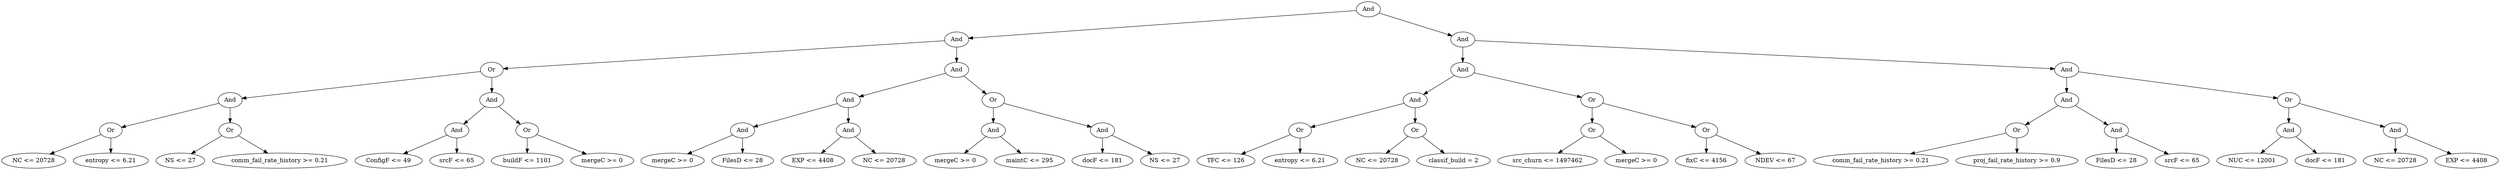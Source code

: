 digraph G {
	graph [bb="0,0,4872.2,396",
		dpi=78
	];
	node [label="\N"];
	1	 [height=0.5,
		label=And,
		pos="2469.1,378",
		width=0.75];
	2	 [height=0.5,
		label=And,
		pos="1858.1,306",
		width=0.75];
	1 -> 2	 [pos="e,1884.5,310.03 2442.4,373.95 2344.9,362.77 2007,324.05 1894.7,311.19"];
	3	 [height=0.5,
		label=And,
		pos="2935.1,306",
		width=0.75];
	1 -> 3	 [pos="e,2908.9,310.93 2495.1,373.09 2573.7,361.29 2808.3,326.04 2898.9,312.44"];
	4	 [height=0.5,
		label=Or,
		pos="954.09,234",
		width=0.75];
	2 -> 4	 [pos="e,981.04,237.09 1831,302.91 1701.1,292.84 1141,249.47 991.12,237.87"];
	5	 [height=0.5,
		label=And,
		pos="1858.1,234",
		width=0.75];
	2 -> 5	 [pos="e,1858.1,252.1 1858.1,287.7 1858.1,279.98 1858.1,270.71 1858.1,262.11"];
	8	 [height=0.5,
		label=And,
		pos="441.09,162",
		width=0.75];
	4 -> 8	 [pos="e,467.49,166.6 927.95,229.43 843.14,217.86 575.52,181.34 477.51,167.97"];
	9	 [height=0.5,
		label=And,
		pos="954.09,162",
		width=0.75];
	4 -> 9	 [pos="e,954.09,180.1 954.09,215.7 954.09,207.98 954.09,198.71 954.09,190.11"];
	16	 [height=0.5,
		label=Or,
		pos="210.09,90",
		width=0.75];
	8 -> 16	 [pos="e,234.4,98.365 416.81,153.64 375.48,141.12 291.36,115.62 244.16,101.32"];
	17	 [height=0.5,
		label=Or,
		pos="441.09,90",
		width=0.75];
	8 -> 17	 [pos="e,441.09,108.1 441.09,143.7 441.09,135.98 441.09,126.71 441.09,118.11"];
	32	 [height=0.5,
		label="NC <= 20728",
		pos="61.095,18",
		width=1.6971];
	16 -> 32	 [pos="e,92.265,33.644 188.75,78.971 166.05,68.306 129.61,51.187 101.46,37.964"];
	33	 [height=0.5,
		label="entropy <= 6.21",
		pos="210.09,18",
		width=1.9318];
	16 -> 33	 [pos="e,210.09,36.104 210.09,71.697 210.09,63.983 210.09,54.712 210.09,46.112"];
	34	 [height=0.5,
		label="NS <= 27",
		pos="344.09,18",
		width=1.2999];
	17 -> 34	 [pos="e,365.15,34.194 423.3,76.161 409.33,66.078 389.58,51.826 373.3,40.076"];
	35	 [height=0.5,
		label="comm_fail_rate_history >= 0.21",
		pos="537.09,18",
		width=3.5566];
	17 -> 35	 [pos="e,514.16,35.722 458.7,76.161 471.86,66.57 490.18,53.207 505.81,41.813"];
	18	 [height=0.5,
		label=And,
		pos="885.09,90",
		width=0.75];
	9 -> 18	 [pos="e,899.37,105.49 939.8,146.5 930.18,136.73 917.32,123.69 906.48,112.7"];
	19	 [height=0.5,
		label=Or,
		pos="1023.1,90",
		width=0.75];
	9 -> 19	 [pos="e,1008.8,105.49 968.39,146.5 978.01,136.73 990.87,123.69 1001.7,112.7"];
	36	 [height=0.5,
		label="ConfigF <= 49",
		pos="749.09,18",
		width=1.8234];
	18 -> 36	 [pos="e,778.54,34.154 864.44,78.369 844.14,67.923 812.68,51.729 787.74,38.891"];
	37	 [height=0.5,
		label="srcF <= 65",
		pos="885.09,18",
		width=1.4443];
	18 -> 37	 [pos="e,885.09,36.104 885.09,71.697 885.09,63.983 885.09,54.712 885.09,46.112"];
	38	 [height=0.5,
		label="buildF <= 1101",
		pos="1023.1,18",
		width=1.8776];
	19 -> 38	 [pos="e,1023.1,36.104 1023.1,71.697 1023.1,63.983 1023.1,54.712 1023.1,46.112"];
	39	 [height=0.5,
		label="mergeC >= 0",
		pos="1168.1,18",
		width=1.6429];
	19 -> 39	 [pos="e,1138,33.512 1044.5,78.671 1066.6,67.989 1101.7,51.069 1128.8,37.969"];
	10	 [height=0.5,
		label=And,
		pos="1648.1,162",
		width=0.75];
	5 -> 10	 [pos="e,1671.7,170.86 1834.4,225.11 1797,212.63 1724,188.3 1681.3,174.08"];
	11	 [height=0.5,
		label=Or,
		pos="1929.1,162",
		width=0.75];
	5 -> 11	 [pos="e,1914.4,177.49 1872.8,218.5 1882.7,208.73 1895.9,195.69 1907.1,184.7"];
	20	 [height=0.5,
		label=And,
		pos="1440.1,90",
		width=0.75];
	10 -> 20	 [pos="e,1463.7,98.936 1624.2,152.97 1587.1,140.47 1515.3,116.32 1473.2,102.14"];
	21	 [height=0.5,
		label=And,
		pos="1648.1,90",
		width=0.75];
	10 -> 21	 [pos="e,1648.1,108.1 1648.1,143.7 1648.1,135.98 1648.1,126.71 1648.1,118.11"];
	40	 [height=0.5,
		label="mergeC >= 0",
		pos="1304.1,18",
		width=1.6429];
	20 -> 40	 [pos="e,1332.8,33.766 1419.4,78.369 1398.9,67.775 1366.8,51.268 1341.7,38.346"];
	41	 [height=0.5,
		label="FilesD <= 28",
		pos="1440.1,18",
		width=1.6249];
	20 -> 41	 [pos="e,1440.1,36.104 1440.1,71.697 1440.1,63.983 1440.1,54.712 1440.1,46.112"];
	42	 [height=0.5,
		label="EXP <= 4408",
		pos="1578.1,18",
		width=1.6971];
	21 -> 42	 [pos="e,1594.5,35.448 1633.6,74.496 1624.4,65.344 1612.4,53.306 1601.9,42.781"];
	43	 [height=0.5,
		label="NC <= 20728",
		pos="1718.1,18",
		width=1.6971];
	21 -> 43	 [pos="e,1701.6,35.448 1662.6,74.496 1671.8,65.344 1683.8,53.306 1694.3,42.781"];
	22	 [height=0.5,
		label=And,
		pos="1929.1,90",
		width=0.75];
	11 -> 22	 [pos="e,1929.1,108.1 1929.1,143.7 1929.1,135.98 1929.1,126.71 1929.1,118.11"];
	23	 [height=0.5,
		label=And,
		pos="2142.1,90",
		width=0.75];
	11 -> 23	 [pos="e,2118.4,98.793 1952.7,153.24 1990.7,140.76 2065.5,116.18 2108.9,101.93"];
	44	 [height=0.5,
		label="mergeC >= 0",
		pos="1856.1,18",
		width=1.6429];
	22 -> 44	 [pos="e,1873.1,35.354 1914.3,74.834 1904.6,65.551 1891.8,53.193 1880.6,42.464"];
	45	 [height=0.5,
		label="maintC <= 295",
		pos="1999.1,18",
		width=1.8234];
	22 -> 45	 [pos="e,1982.6,35.448 1943.6,74.496 1952.8,65.344 1964.8,53.306 1975.3,42.781"];
	46	 [height=0.5,
		label="docF <= 181",
		pos="2142.1,18",
		width=1.6429];
	23 -> 46	 [pos="e,2142.1,36.104 2142.1,71.697 2142.1,63.983 2142.1,54.712 2142.1,46.112"];
	47	 [height=0.5,
		label="NS <= 27",
		pos="2266.1,18",
		width=1.2999];
	23 -> 47	 [pos="e,2240.6,33.371 2162,77.753 2180.8,67.155 2209.3,51.056 2231.7,38.389"];
	6	 [height=0.5,
		label=And,
		pos="2935.1,234",
		width=0.75];
	3 -> 6	 [pos="e,2935.1,252.1 2935.1,287.7 2935.1,279.98 2935.1,270.71 2935.1,262.11"];
	7	 [height=0.5,
		label=And,
		pos="4026.1,234",
		width=0.75];
	3 -> 7	 [pos="e,3999.1,236.73 2961.8,303.29 3108.7,293.86 3818.2,248.34 3989.1,237.38"];
	12	 [height=0.5,
		label=And,
		pos="2758.1,162",
		width=0.75];
	6 -> 12	 [pos="e,2780.8,171.97 2912.3,223.99 2881.3,211.71 2825.4,189.63 2790.2,175.68"];
	13	 [height=0.5,
		label=Or,
		pos="3102.1,162",
		width=0.75];
	6 -> 13	 [pos="e,3079.8,172.33 2957.3,223.7 2986.3,211.52 3037.5,190.07 3070.6,176.2"];
	24	 [height=0.5,
		label=Or,
		pos="2533.1,90",
		width=0.75];
	12 -> 24	 [pos="e,2557,98.437 2734,153.51 2693.8,140.98 2612.7,115.76 2566.8,101.48"];
	25	 [height=0.5,
		label=Or,
		pos="2758.1,90",
		width=0.75];
	12 -> 25	 [pos="e,2758.1,108.1 2758.1,143.7 2758.1,135.98 2758.1,126.71 2758.1,118.11"];
	48	 [height=0.5,
		label="TFC <= 126",
		pos="2388.1,18",
		width=1.5887];
	24 -> 48	 [pos="e,2417.9,33.383 2511.7,78.671 2489.5,67.955 2454.3,50.961 2427.1,37.844"];
	49	 [height=0.5,
		label="entropy <= 6.21",
		pos="2533.1,18",
		width=1.9318];
	24 -> 49	 [pos="e,2533.1,36.104 2533.1,71.697 2533.1,63.983 2533.1,54.712 2533.1,46.112"];
	50	 [height=0.5,
		label="NC <= 20728",
		pos="2682.1,18",
		width=1.6971];
	25 -> 50	 [pos="e,2699.9,35.354 2742.7,74.834 2732.5,65.462 2719,52.955 2707.2,42.155"];
	51	 [height=0.5,
		label="classif_build = 2",
		pos="2833.1,18",
		width=1.9859];
	25 -> 51	 [pos="e,2815.3,35.606 2773.3,74.834 2783.1,65.616 2796.3,53.366 2807.7,42.689"];
	26	 [height=0.5,
		label=Or,
		pos="3102.1,90",
		width=0.75];
	13 -> 26	 [pos="e,3102.1,108.1 3102.1,143.7 3102.1,135.98 3102.1,126.71 3102.1,118.11"];
	27	 [height=0.5,
		label=Or,
		pos="3324.1,90",
		width=0.75];
	13 -> 27	 [pos="e,3300.3,98.509 3126.3,153.38 3166.1,140.82 3245.5,115.79 3290.7,101.54"];
	52	 [height=0.5,
		label="src_churn <= 1497462",
		pos="3016.1,18",
		width=2.5998];
	26 -> 52	 [pos="e,3036.6,35.667 3085.5,75.503 3074,66.094 3058.2,53.299 3044.7,42.264"];
	53	 [height=0.5,
		label="mergeC >= 0",
		pos="3187.1,18",
		width=1.6429];
	26 -> 53	 [pos="e,3167.5,35.158 3118.5,75.503 3130.1,65.962 3145.9,52.94 3159.4,41.802"];
	54	 [height=0.5,
		label="fixC <= 4156",
		pos="3324.1,18",
		width=1.661];
	27 -> 54	 [pos="e,3324.1,36.104 3324.1,71.697 3324.1,63.983 3324.1,54.712 3324.1,46.112"];
	55	 [height=0.5,
		label="NDEV <= 67",
		pos="3462.1,18",
		width=1.661];
	27 -> 55	 [pos="e,3433,33.766 3345.1,78.369 3365.9,67.775 3398.5,51.268 3424,38.346"];
	14	 [height=0.5,
		label=And,
		pos="4026.1,162",
		width=0.75];
	7 -> 14	 [pos="e,4026.1,180.1 4026.1,215.7 4026.1,207.98 4026.1,198.71 4026.1,190.11"];
	15	 [height=0.5,
		label=Or,
		pos="4460.1,162",
		width=0.75];
	7 -> 15	 [pos="e,4434.2,167.18 4052.3,228.78 4126.6,216.79 4339.1,182.52 4424.2,168.79"];
	28	 [height=0.5,
		label=Or,
		pos="3930.1,90",
		width=0.75];
	14 -> 28	 [pos="e,3947.6,103.76 4008.5,148.16 3993.7,137.41 3972.5,121.91 3955.8,109.76"];
	29	 [height=0.5,
		label=And,
		pos="4122.1,90",
		width=0.75];
	14 -> 29	 [pos="e,4104.6,103.76 4043.7,148.16 4058.5,137.41 4079.7,121.91 4096.4,109.76"];
	56	 [height=0.5,
		label="comm_fail_rate_history >= 0.21",
		pos="3668.1,18",
		width=3.5566];
	28 -> 56	 [pos="e,3724.9,34.19 3905.4,82.415 3866.8,72.076 3790.4,51.684 3734.7,36.806"];
	57	 [height=0.5,
		label="proj_fail_rate_history >= 0.9",
		pos="3930.1,18",
		width=3.2136];
	28 -> 57	 [pos="e,3930.1,36.104 3930.1,71.697 3930.1,63.983 3930.1,54.712 3930.1,46.112"];
	58	 [height=0.5,
		label="FilesD <= 28",
		pos="4122.1,18",
		width=1.6249];
	29 -> 58	 [pos="e,4122.1,36.104 4122.1,71.697 4122.1,63.983 4122.1,54.712 4122.1,46.112"];
	59	 [height=0.5,
		label="srcF <= 65",
		pos="4250.1,18",
		width=1.4443];
	29 -> 59	 [pos="e,4223.2,33.692 4142.4,77.908 4161.7,67.358 4191.1,51.256 4214.3,38.551"];
	30	 [height=0.5,
		label=And,
		pos="4460.1,90",
		width=0.75];
	15 -> 30	 [pos="e,4460.1,108.1 4460.1,143.7 4460.1,135.98 4460.1,126.71 4460.1,118.11"];
	31	 [height=0.5,
		label=And,
		pos="4671.1,90",
		width=0.75];
	15 -> 31	 [pos="e,4647.4,98.865 4483.9,153.11 4521.5,140.63 4594.8,116.3 4637.7,102.08"];
	60	 [height=0.5,
		label="NUC <= 12001",
		pos="4388.1,18",
		width=1.8776];
	30 -> 60	 [pos="e,4405.2,35.606 4445.5,74.834 4436,65.616 4423.4,53.366 4412.5,42.689"];
	61	 [height=0.5,
		label="docF <= 181",
		pos="4533.1,18",
		width=1.6429];
	30 -> 61	 [pos="e,4516,35.354 4474.9,74.834 4484.5,65.551 4497.4,53.193 4508.6,42.464"];
	62	 [height=0.5,
		label="NC <= 20728",
		pos="4671.1,18",
		width=1.6971];
	31 -> 62	 [pos="e,4671.1,36.104 4671.1,71.697 4671.1,63.983 4671.1,54.712 4671.1,46.112"];
	63	 [height=0.5,
		label="EXP <= 4408",
		pos="4811.1,18",
		width=1.6971];
	31 -> 63	 [pos="e,4781.4,33.833 4692.1,78.52 4713.2,67.956 4746.3,51.403 4772.2,38.432"];
}
